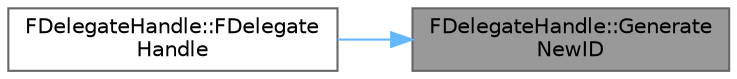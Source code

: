 digraph "FDelegateHandle::GenerateNewID"
{
 // INTERACTIVE_SVG=YES
 // LATEX_PDF_SIZE
  bgcolor="transparent";
  edge [fontname=Helvetica,fontsize=10,labelfontname=Helvetica,labelfontsize=10];
  node [fontname=Helvetica,fontsize=10,shape=box,height=0.2,width=0.4];
  rankdir="RL";
  Node1 [id="Node000001",label="FDelegateHandle::Generate\lNewID",height=0.2,width=0.4,color="gray40", fillcolor="grey60", style="filled", fontcolor="black",tooltip="Generates a new ID for use the delegate handle."];
  Node1 -> Node2 [id="edge1_Node000001_Node000002",dir="back",color="steelblue1",style="solid",tooltip=" "];
  Node2 [id="Node000002",label="FDelegateHandle::FDelegate\lHandle",height=0.2,width=0.4,color="grey40", fillcolor="white", style="filled",URL="$df/d7e/classFDelegateHandle.html#acba8263495dafbe8d2073ff5e3a5b8e9",tooltip="Creates a handle pointing to a new instance."];
}
